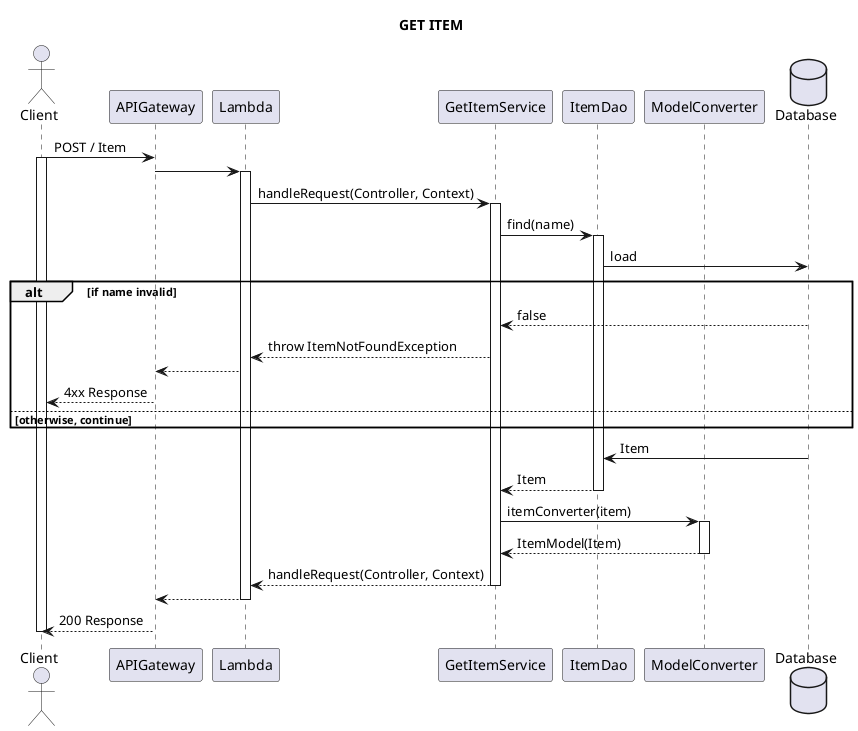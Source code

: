 @startuml
title GET ITEM

actor Client
participant APIGateway
participant Lambda
participant GetItemService
participant ItemDao
participant ModelConverter
database Database

Client -> APIGateway : POST / Item
activate Client
APIGateway -> Lambda
activate Lambda
Lambda -> GetItemService :  handleRequest(Controller, Context)
activate GetItemService
GetItemService -> ItemDao : find(name)
activate ItemDao
ItemDao -> Database : load

alt if name invalid
    GetItemService <-- Database : false
    Lambda <-- GetItemService : throw ItemNotFoundException
    APIGateway <-- Lambda
    Client <-- APIGateway : 4xx Response
else otherwise, continue
end

ItemDao <- Database : Item

GetItemService <-- ItemDao : Item
deactivate ItemDao

GetItemService -> ModelConverter : itemConverter(item)
activate ModelConverter

GetItemService <-- ModelConverter : ItemModel(Item)
deactivate ModelConverter

Lambda <-- GetItemService : handleRequest(Controller, Context)
deactivate GetItemService
APIGateway <-- Lambda
deactivate Lambda
Client <-- APIGateway : 200 Response
deactivate Client

@enduml
